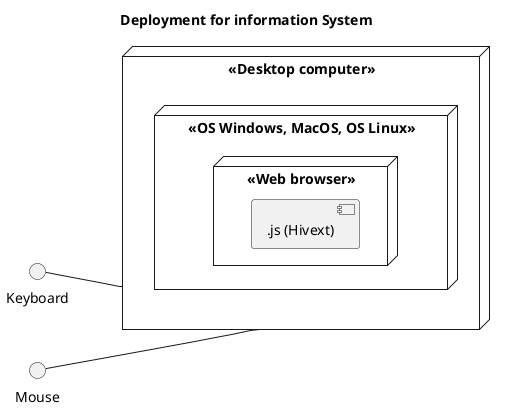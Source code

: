 @startuml
title Deployment for information System
left to right direction
node "<<Desktop computer>>" as dk {
  node "<<OS Windows, MacOS, OS Linux>>" {
    node "<<Web browser>>" {
      component [.js (Hivext)]
    }
  }
}
interface Keyboard
interface Mouse
Keyboard -- dk
Mouse -- dk
@enduml
